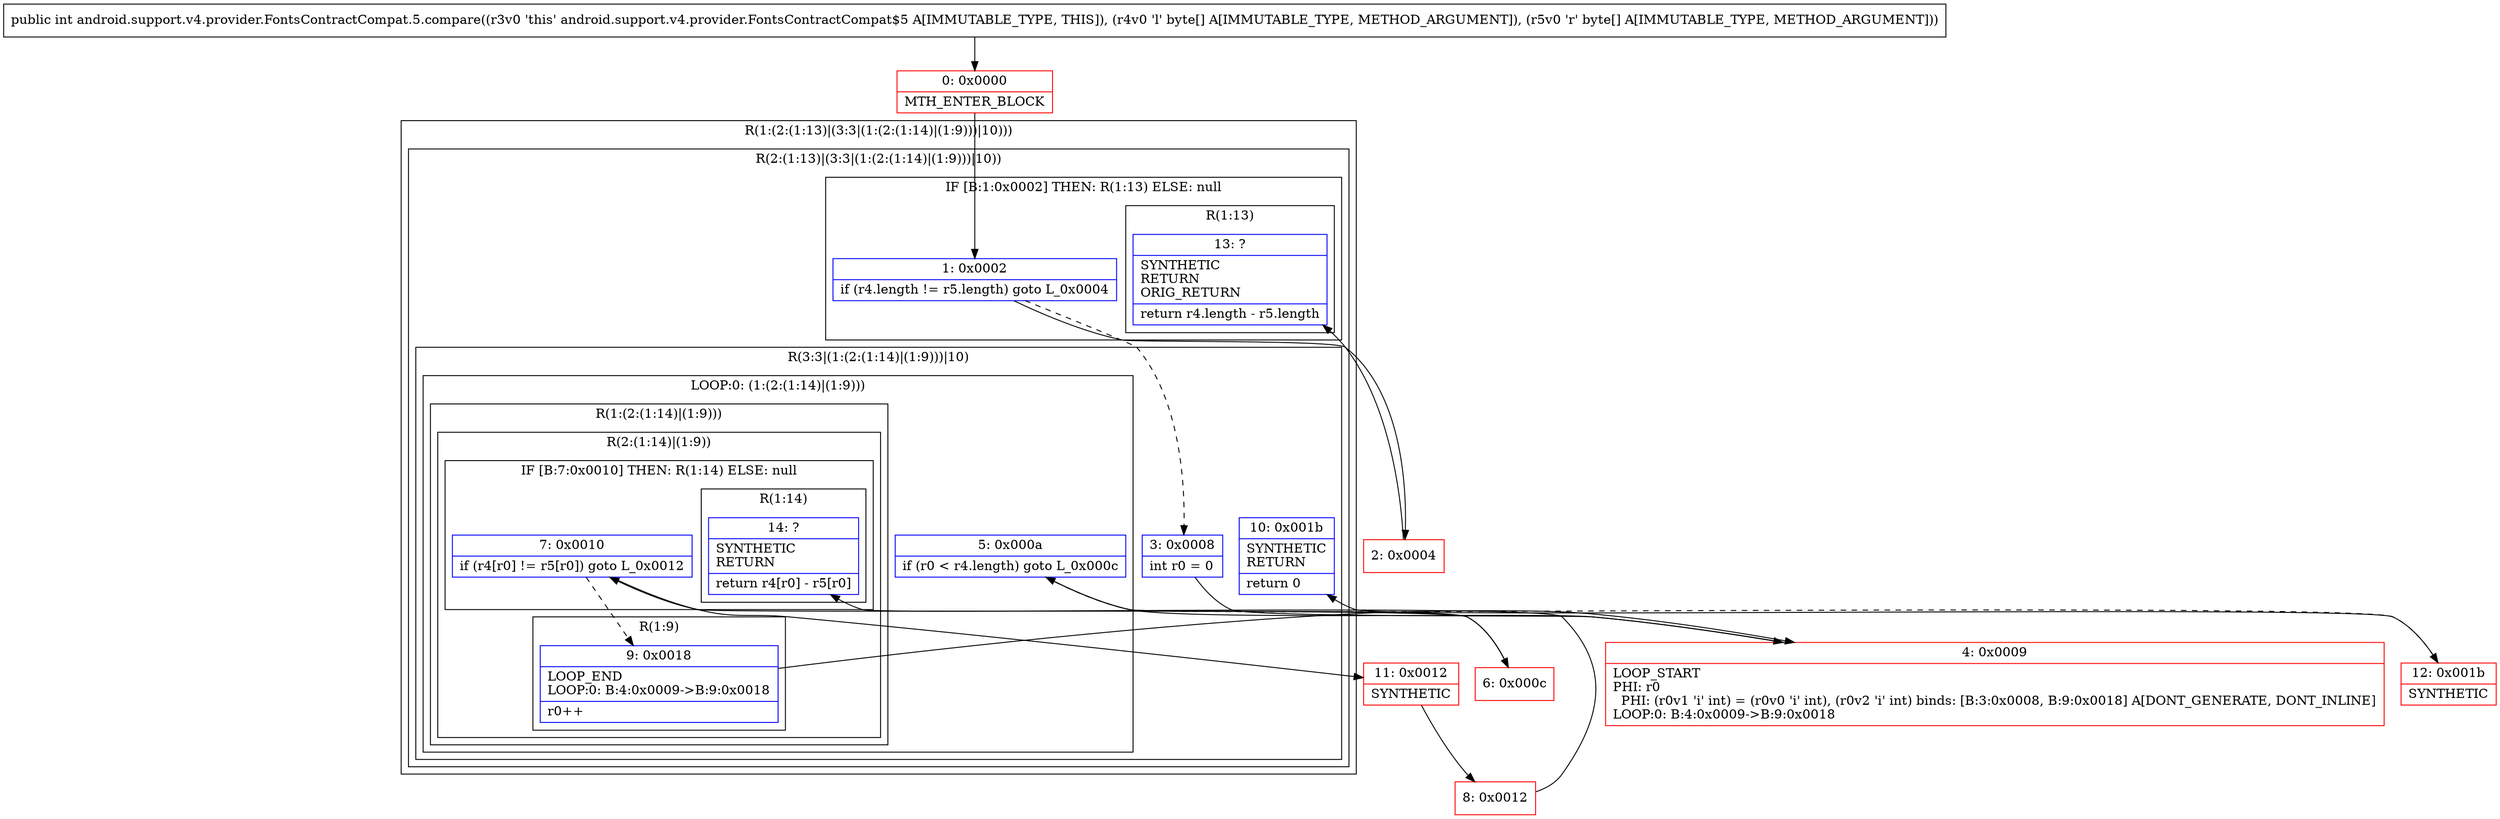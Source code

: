 digraph "CFG forandroid.support.v4.provider.FontsContractCompat.5.compare([B[B)I" {
subgraph cluster_Region_2082567712 {
label = "R(1:(2:(1:13)|(3:3|(1:(2:(1:14)|(1:9)))|10)))";
node [shape=record,color=blue];
subgraph cluster_Region_286271785 {
label = "R(2:(1:13)|(3:3|(1:(2:(1:14)|(1:9)))|10))";
node [shape=record,color=blue];
subgraph cluster_IfRegion_1076025622 {
label = "IF [B:1:0x0002] THEN: R(1:13) ELSE: null";
node [shape=record,color=blue];
Node_1 [shape=record,label="{1\:\ 0x0002|if (r4.length != r5.length) goto L_0x0004\l}"];
subgraph cluster_Region_315359122 {
label = "R(1:13)";
node [shape=record,color=blue];
Node_13 [shape=record,label="{13\:\ ?|SYNTHETIC\lRETURN\lORIG_RETURN\l|return r4.length \- r5.length\l}"];
}
}
subgraph cluster_Region_1565783224 {
label = "R(3:3|(1:(2:(1:14)|(1:9)))|10)";
node [shape=record,color=blue];
Node_3 [shape=record,label="{3\:\ 0x0008|int r0 = 0\l}"];
subgraph cluster_LoopRegion_1350406812 {
label = "LOOP:0: (1:(2:(1:14)|(1:9)))";
node [shape=record,color=blue];
Node_5 [shape=record,label="{5\:\ 0x000a|if (r0 \< r4.length) goto L_0x000c\l}"];
subgraph cluster_Region_1705773981 {
label = "R(1:(2:(1:14)|(1:9)))";
node [shape=record,color=blue];
subgraph cluster_Region_1977958240 {
label = "R(2:(1:14)|(1:9))";
node [shape=record,color=blue];
subgraph cluster_IfRegion_1608784283 {
label = "IF [B:7:0x0010] THEN: R(1:14) ELSE: null";
node [shape=record,color=blue];
Node_7 [shape=record,label="{7\:\ 0x0010|if (r4[r0] != r5[r0]) goto L_0x0012\l}"];
subgraph cluster_Region_491835627 {
label = "R(1:14)";
node [shape=record,color=blue];
Node_14 [shape=record,label="{14\:\ ?|SYNTHETIC\lRETURN\l|return r4[r0] \- r5[r0]\l}"];
}
}
subgraph cluster_Region_139276707 {
label = "R(1:9)";
node [shape=record,color=blue];
Node_9 [shape=record,label="{9\:\ 0x0018|LOOP_END\lLOOP:0: B:4:0x0009\-\>B:9:0x0018\l|r0++\l}"];
}
}
}
}
Node_10 [shape=record,label="{10\:\ 0x001b|SYNTHETIC\lRETURN\l|return 0\l}"];
}
}
}
Node_0 [shape=record,color=red,label="{0\:\ 0x0000|MTH_ENTER_BLOCK\l}"];
Node_2 [shape=record,color=red,label="{2\:\ 0x0004}"];
Node_4 [shape=record,color=red,label="{4\:\ 0x0009|LOOP_START\lPHI: r0 \l  PHI: (r0v1 'i' int) = (r0v0 'i' int), (r0v2 'i' int) binds: [B:3:0x0008, B:9:0x0018] A[DONT_GENERATE, DONT_INLINE]\lLOOP:0: B:4:0x0009\-\>B:9:0x0018\l}"];
Node_6 [shape=record,color=red,label="{6\:\ 0x000c}"];
Node_8 [shape=record,color=red,label="{8\:\ 0x0012}"];
Node_11 [shape=record,color=red,label="{11\:\ 0x0012|SYNTHETIC\l}"];
Node_12 [shape=record,color=red,label="{12\:\ 0x001b|SYNTHETIC\l}"];
MethodNode[shape=record,label="{public int android.support.v4.provider.FontsContractCompat.5.compare((r3v0 'this' android.support.v4.provider.FontsContractCompat$5 A[IMMUTABLE_TYPE, THIS]), (r4v0 'l' byte[] A[IMMUTABLE_TYPE, METHOD_ARGUMENT]), (r5v0 'r' byte[] A[IMMUTABLE_TYPE, METHOD_ARGUMENT])) }"];
MethodNode -> Node_0;
Node_1 -> Node_2;
Node_1 -> Node_3[style=dashed];
Node_3 -> Node_4;
Node_5 -> Node_6;
Node_5 -> Node_12[style=dashed];
Node_7 -> Node_9[style=dashed];
Node_7 -> Node_11;
Node_9 -> Node_4;
Node_0 -> Node_1;
Node_2 -> Node_13;
Node_4 -> Node_5;
Node_6 -> Node_7;
Node_8 -> Node_14;
Node_11 -> Node_8;
Node_12 -> Node_10;
}

